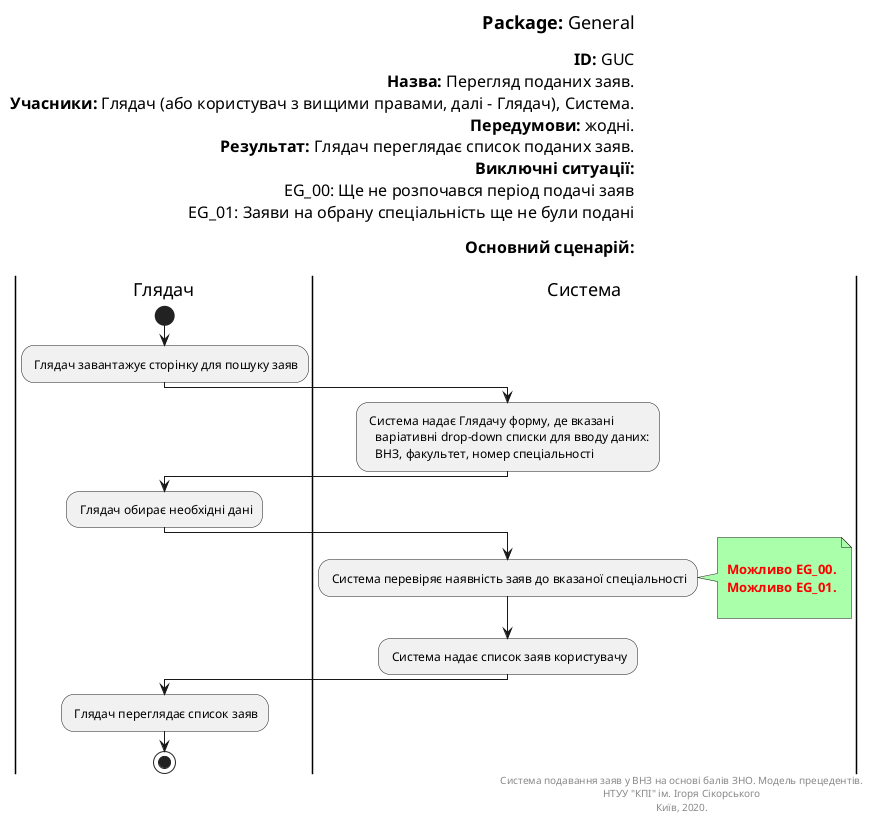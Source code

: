 @startuml
left header
<font color=000 size=18><b>Package:</b> General

<font color=000 size=16><b>ID:</b> GUC
<font color=000 size=16><b>Назва:</b> Перегляд поданих заяв.
<font color=000 size=16><b>Учасники:</b> Глядач (або користувач з вищими правами, далі - Глядач), Система.
<font color=000 size=16><b>Передумови:</b> жодні.
<font color=000 size=16><b>Результат:</b> Глядач переглядає список поданих заяв.
<font color=000 size=16><b>Виключні ситуації:</b>
<font color=000 size=16> EG_00: Ще не розпочався період подачі заяв
<font color=000 size=16> EG_01: Заяви на обрану спеціальність ще не були подані

<font color=000 size=16><b>Основний сценарій:</b>

end header

|Глядач|
start
: Глядач завантажує сторінку для пошуку заяв;

|Система|
: Система надає Глядачу форму, де вказані
   варіативні drop-down списки для вводу даних:
   ВНЗ, факультет, номер спеціальності;

|Глядач|
: Глядач обирає необхідні дані;

|Система|
: Система перевіряє наявність заяв до вказаної спеціальності;
note right #aaffaa

<font color=red><b> Можливо EG_00.
<font color=red><b> Можливо EG_01.

end note

: Система надає список заяв користувачу;

|Глядач|

: Глядач переглядає список заяв;

stop;

right footer
Система подавання заяв у ВНЗ на основі балів ЗНО. Модель прецедентів.
НТУУ "КПІ" ім. Ігоря Сікорського
Київ, 2020.
end footer

@enduml
